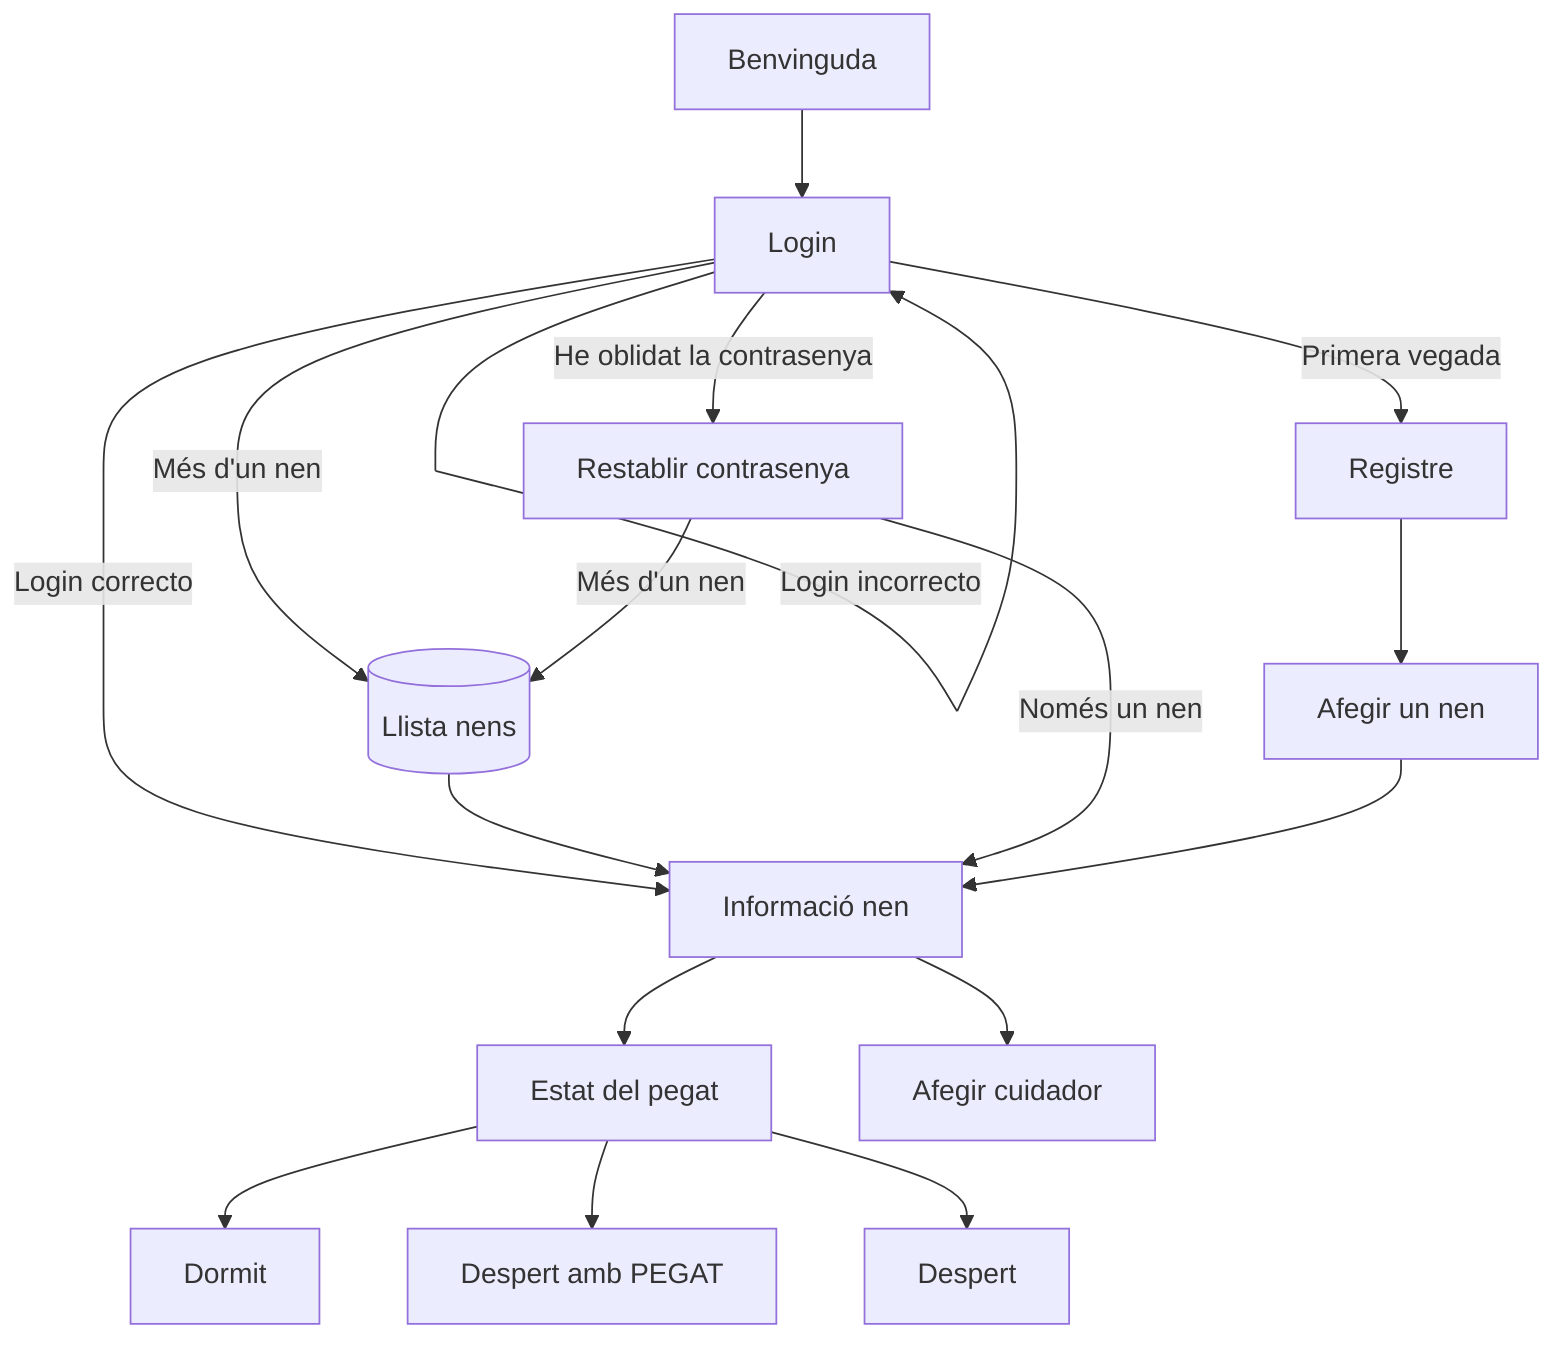 flowchart TD
    A[Benvinguda] --> B[Login]
    %% Comentarios explicativos para Login %%
    %% || Pantalla: Login ||  
    %% || Inputs: Usuari (email o username) i Contrasenya ||
    %% || Botó: "Iniciar sessió", "Registrar-se", "He oblidat la contrasenya" ||
    B -->|Login correcto| E
    B-->|Login incorrecto| B
    B -->|Més d'un nen| D[(Llista nens)] 
    %% || Pantalla: Llista nens ||
    %% || Mostra els nens assignats al cuidador ||
    %% || Opcions: Seleccionar nen || Botó: "Afegir un nen nou" ||

    D --> E[Informació nen]
    %% || Pantalla: Informació nen ||
    %% || Mostra nom nen, edat, tractament ||
    %% || Opcions: Editar informació|| Botó: "Tornar" ||
    %% || Mostrar historic del nen amb el pegat ||


    B -->|Primera vegada| F[Registre]
    %% || Pantalla: Registre ||
    %% || Formulari amb camps: Nom, Usuari, Email, Contrasenya ||
    %% || Botó: "Registrar-se" ||

    F --> G[Afegir un nen]
    %% || Pantalla: Afegir un nen ||
    %% || Formulari amb camps: Nom del nen, Edat, tractament (hores o percentatge) ||
    %% || Botó: "Afegir" ||

    B -->|He oblidat la contrasenya| H[Restablir contrasenya]
    %% || Pantalla: Restablir contrasenya ||
    %% || Formulari amb camp: Email, nova contrasenya ||
    %% || Botó: "Enviar enllaç de restabliment" ||
    
    H -->|Només un nen| E
    H -->|Més d'un nen| D
    G --> E
    E-->I[Estat del pegat]
    %% ||Pantalla: Desplejable per indicar estat||
    %% ||Botó: guardar estat||
    E-->J[Afegir cuidador]
    I-->K[Dormit]
    I-->L[Despert amb PEGAT]
    I-->M[Despert]